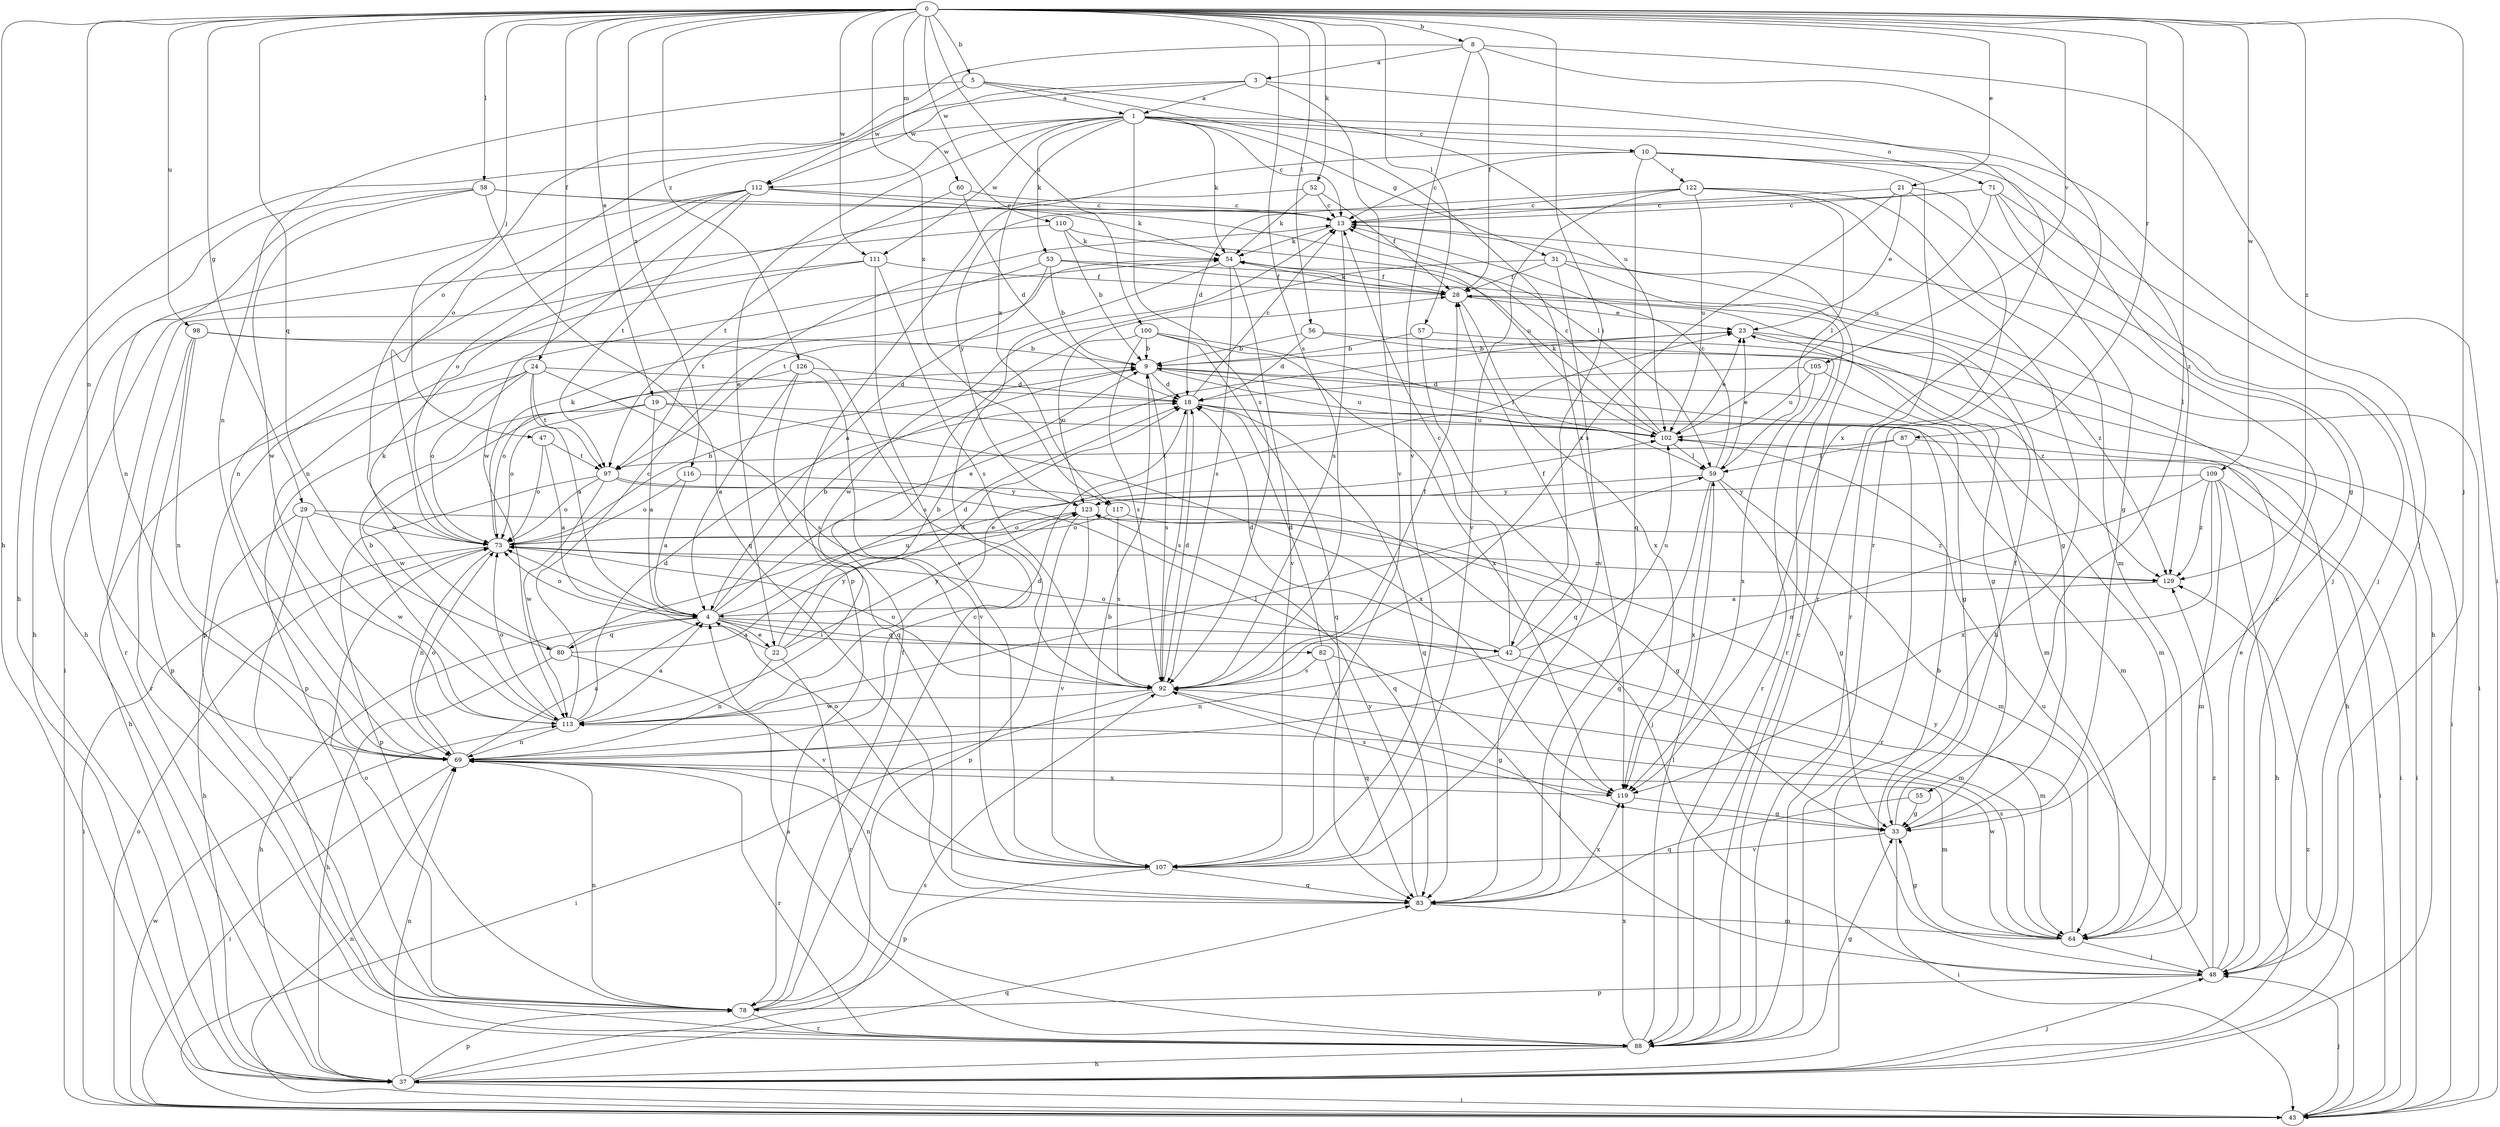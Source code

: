 strict digraph  {
0;
1;
3;
4;
5;
8;
9;
10;
13;
18;
19;
21;
22;
23;
24;
28;
29;
31;
33;
37;
42;
43;
47;
48;
52;
53;
54;
55;
56;
57;
58;
59;
60;
64;
69;
71;
73;
78;
80;
82;
83;
87;
88;
92;
97;
98;
100;
102;
105;
107;
109;
110;
111;
112;
113;
116;
117;
119;
122;
123;
126;
129;
0 -> 5  [label=b];
0 -> 8  [label=b];
0 -> 19  [label=e];
0 -> 21  [label=e];
0 -> 24  [label=f];
0 -> 29  [label=g];
0 -> 37  [label=h];
0 -> 42  [label=i];
0 -> 47  [label=j];
0 -> 48  [label=j];
0 -> 52  [label=k];
0 -> 55  [label=l];
0 -> 56  [label=l];
0 -> 57  [label=l];
0 -> 58  [label=l];
0 -> 60  [label=m];
0 -> 69  [label=n];
0 -> 80  [label=q];
0 -> 87  [label=r];
0 -> 92  [label=s];
0 -> 98  [label=u];
0 -> 100  [label=u];
0 -> 105  [label=v];
0 -> 109  [label=w];
0 -> 110  [label=w];
0 -> 111  [label=w];
0 -> 116  [label=x];
0 -> 117  [label=x];
0 -> 126  [label=z];
0 -> 129  [label=z];
1 -> 10  [label=c];
1 -> 13  [label=c];
1 -> 22  [label=e];
1 -> 31  [label=g];
1 -> 37  [label=h];
1 -> 48  [label=j];
1 -> 53  [label=k];
1 -> 54  [label=k];
1 -> 71  [label=o];
1 -> 92  [label=s];
1 -> 111  [label=w];
1 -> 112  [label=w];
1 -> 117  [label=x];
3 -> 1  [label=a];
3 -> 73  [label=o];
3 -> 107  [label=v];
3 -> 112  [label=w];
3 -> 119  [label=x];
4 -> 9  [label=b];
4 -> 18  [label=d];
4 -> 22  [label=e];
4 -> 23  [label=e];
4 -> 37  [label=h];
4 -> 42  [label=i];
4 -> 64  [label=m];
4 -> 73  [label=o];
4 -> 80  [label=q];
4 -> 82  [label=q];
5 -> 1  [label=a];
5 -> 69  [label=n];
5 -> 102  [label=u];
5 -> 112  [label=w];
5 -> 119  [label=x];
8 -> 3  [label=a];
8 -> 28  [label=f];
8 -> 43  [label=i];
8 -> 73  [label=o];
8 -> 88  [label=r];
8 -> 107  [label=v];
9 -> 18  [label=d];
9 -> 33  [label=g];
9 -> 64  [label=m];
9 -> 92  [label=s];
9 -> 102  [label=u];
10 -> 13  [label=c];
10 -> 33  [label=g];
10 -> 78  [label=p];
10 -> 83  [label=q];
10 -> 88  [label=r];
10 -> 122  [label=y];
10 -> 129  [label=z];
13 -> 54  [label=k];
13 -> 92  [label=s];
18 -> 13  [label=c];
18 -> 64  [label=m];
18 -> 83  [label=q];
18 -> 92  [label=s];
18 -> 102  [label=u];
19 -> 4  [label=a];
19 -> 73  [label=o];
19 -> 102  [label=u];
19 -> 113  [label=w];
19 -> 119  [label=x];
21 -> 13  [label=c];
21 -> 23  [label=e];
21 -> 48  [label=j];
21 -> 88  [label=r];
21 -> 92  [label=s];
22 -> 4  [label=a];
22 -> 9  [label=b];
22 -> 18  [label=d];
22 -> 69  [label=n];
22 -> 88  [label=r];
22 -> 123  [label=y];
23 -> 9  [label=b];
23 -> 33  [label=g];
23 -> 37  [label=h];
24 -> 4  [label=a];
24 -> 18  [label=d];
24 -> 37  [label=h];
24 -> 73  [label=o];
24 -> 78  [label=p];
24 -> 92  [label=s];
24 -> 97  [label=t];
28 -> 23  [label=e];
28 -> 54  [label=k];
28 -> 119  [label=x];
28 -> 129  [label=z];
29 -> 37  [label=h];
29 -> 73  [label=o];
29 -> 88  [label=r];
29 -> 113  [label=w];
29 -> 129  [label=z];
31 -> 28  [label=f];
31 -> 33  [label=g];
31 -> 43  [label=i];
31 -> 107  [label=v];
31 -> 113  [label=w];
33 -> 28  [label=f];
33 -> 43  [label=i];
33 -> 107  [label=v];
37 -> 43  [label=i];
37 -> 48  [label=j];
37 -> 69  [label=n];
37 -> 78  [label=p];
37 -> 83  [label=q];
37 -> 92  [label=s];
42 -> 13  [label=c];
42 -> 18  [label=d];
42 -> 28  [label=f];
42 -> 64  [label=m];
42 -> 69  [label=n];
42 -> 73  [label=o];
42 -> 102  [label=u];
43 -> 48  [label=j];
43 -> 69  [label=n];
43 -> 73  [label=o];
43 -> 113  [label=w];
43 -> 129  [label=z];
47 -> 4  [label=a];
47 -> 73  [label=o];
47 -> 97  [label=t];
48 -> 9  [label=b];
48 -> 13  [label=c];
48 -> 23  [label=e];
48 -> 78  [label=p];
48 -> 102  [label=u];
48 -> 129  [label=z];
52 -> 13  [label=c];
52 -> 28  [label=f];
52 -> 54  [label=k];
52 -> 69  [label=n];
53 -> 4  [label=a];
53 -> 9  [label=b];
53 -> 28  [label=f];
53 -> 88  [label=r];
53 -> 97  [label=t];
54 -> 28  [label=f];
54 -> 92  [label=s];
54 -> 97  [label=t];
54 -> 107  [label=v];
55 -> 33  [label=g];
55 -> 83  [label=q];
56 -> 9  [label=b];
56 -> 18  [label=d];
56 -> 43  [label=i];
56 -> 88  [label=r];
57 -> 9  [label=b];
57 -> 83  [label=q];
57 -> 129  [label=z];
58 -> 13  [label=c];
58 -> 37  [label=h];
58 -> 59  [label=l];
58 -> 69  [label=n];
58 -> 83  [label=q];
58 -> 113  [label=w];
59 -> 13  [label=c];
59 -> 23  [label=e];
59 -> 33  [label=g];
59 -> 64  [label=m];
59 -> 83  [label=q];
59 -> 119  [label=x];
59 -> 123  [label=y];
60 -> 13  [label=c];
60 -> 18  [label=d];
60 -> 97  [label=t];
64 -> 33  [label=g];
64 -> 48  [label=j];
64 -> 92  [label=s];
64 -> 113  [label=w];
64 -> 123  [label=y];
69 -> 4  [label=a];
69 -> 18  [label=d];
69 -> 43  [label=i];
69 -> 64  [label=m];
69 -> 73  [label=o];
69 -> 88  [label=r];
69 -> 119  [label=x];
71 -> 13  [label=c];
71 -> 33  [label=g];
71 -> 37  [label=h];
71 -> 48  [label=j];
71 -> 102  [label=u];
71 -> 123  [label=y];
73 -> 9  [label=b];
73 -> 43  [label=i];
73 -> 54  [label=k];
73 -> 69  [label=n];
73 -> 129  [label=z];
78 -> 13  [label=c];
78 -> 28  [label=f];
78 -> 69  [label=n];
78 -> 73  [label=o];
78 -> 88  [label=r];
80 -> 37  [label=h];
80 -> 54  [label=k];
80 -> 102  [label=u];
80 -> 107  [label=v];
80 -> 123  [label=y];
82 -> 18  [label=d];
82 -> 48  [label=j];
82 -> 83  [label=q];
82 -> 92  [label=s];
83 -> 64  [label=m];
83 -> 69  [label=n];
83 -> 119  [label=x];
83 -> 123  [label=y];
87 -> 43  [label=i];
87 -> 59  [label=l];
87 -> 88  [label=r];
87 -> 97  [label=t];
88 -> 4  [label=a];
88 -> 13  [label=c];
88 -> 33  [label=g];
88 -> 37  [label=h];
88 -> 59  [label=l];
88 -> 119  [label=x];
92 -> 18  [label=d];
92 -> 28  [label=f];
92 -> 33  [label=g];
92 -> 43  [label=i];
92 -> 73  [label=o];
92 -> 113  [label=w];
97 -> 48  [label=j];
97 -> 73  [label=o];
97 -> 78  [label=p];
97 -> 83  [label=q];
97 -> 113  [label=w];
98 -> 9  [label=b];
98 -> 69  [label=n];
98 -> 78  [label=p];
98 -> 88  [label=r];
98 -> 92  [label=s];
100 -> 9  [label=b];
100 -> 59  [label=l];
100 -> 83  [label=q];
100 -> 92  [label=s];
100 -> 119  [label=x];
100 -> 123  [label=y];
102 -> 13  [label=c];
102 -> 23  [label=e];
102 -> 43  [label=i];
102 -> 54  [label=k];
102 -> 59  [label=l];
105 -> 18  [label=d];
105 -> 64  [label=m];
105 -> 102  [label=u];
105 -> 119  [label=x];
107 -> 9  [label=b];
107 -> 73  [label=o];
107 -> 78  [label=p];
107 -> 83  [label=q];
109 -> 37  [label=h];
109 -> 43  [label=i];
109 -> 64  [label=m];
109 -> 69  [label=n];
109 -> 119  [label=x];
109 -> 123  [label=y];
109 -> 129  [label=z];
110 -> 9  [label=b];
110 -> 43  [label=i];
110 -> 54  [label=k];
110 -> 102  [label=u];
111 -> 28  [label=f];
111 -> 78  [label=p];
111 -> 88  [label=r];
111 -> 92  [label=s];
111 -> 107  [label=v];
112 -> 13  [label=c];
112 -> 37  [label=h];
112 -> 54  [label=k];
112 -> 69  [label=n];
112 -> 73  [label=o];
112 -> 97  [label=t];
112 -> 113  [label=w];
113 -> 4  [label=a];
113 -> 9  [label=b];
113 -> 13  [label=c];
113 -> 18  [label=d];
113 -> 23  [label=e];
113 -> 59  [label=l];
113 -> 69  [label=n];
113 -> 73  [label=o];
116 -> 4  [label=a];
116 -> 73  [label=o];
116 -> 123  [label=y];
117 -> 33  [label=g];
117 -> 73  [label=o];
117 -> 92  [label=s];
119 -> 33  [label=g];
119 -> 92  [label=s];
122 -> 13  [label=c];
122 -> 18  [label=d];
122 -> 37  [label=h];
122 -> 59  [label=l];
122 -> 64  [label=m];
122 -> 102  [label=u];
122 -> 107  [label=v];
123 -> 73  [label=o];
123 -> 78  [label=p];
123 -> 107  [label=v];
126 -> 4  [label=a];
126 -> 18  [label=d];
126 -> 73  [label=o];
126 -> 83  [label=q];
126 -> 107  [label=v];
129 -> 4  [label=a];
}
